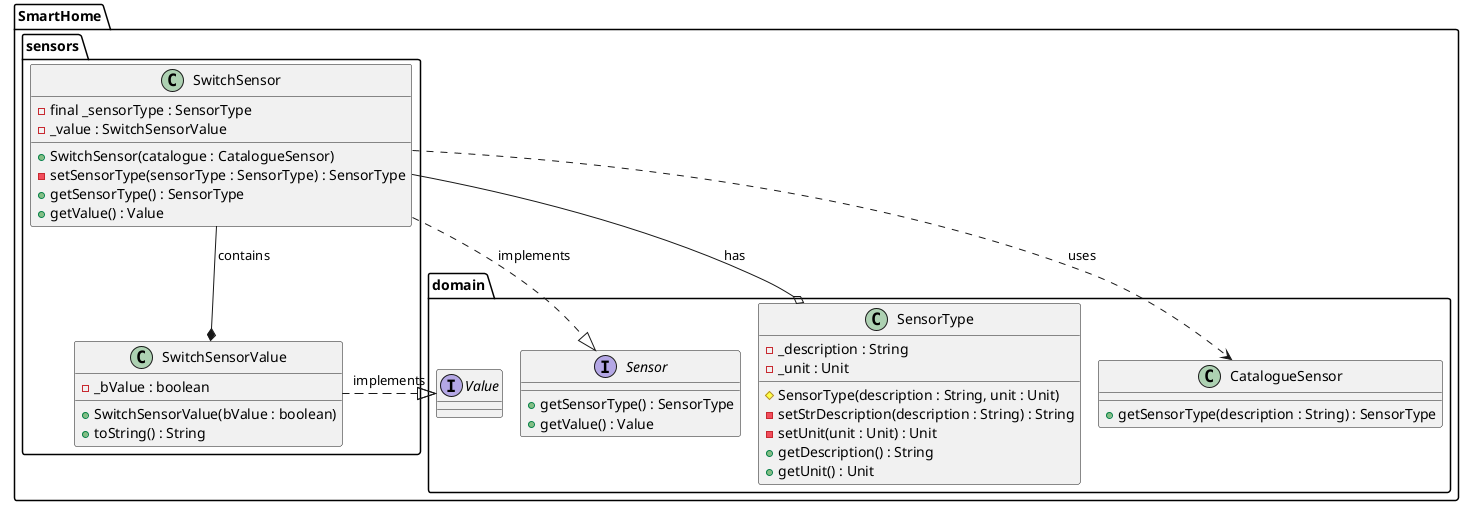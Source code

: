 @startuml
!pragma layout smetana

package SmartHome.sensors {

    class SwitchSensor {
        - final _sensorType : SensorType
        - _value : SwitchSensorValue
        + SwitchSensor(catalogue : CatalogueSensor)
        - setSensorType(sensorType : SensorType) : SensorType
        + getSensorType() : SensorType
        + getValue() : Value
    }

    class SwitchSensorValue implements SmartHome.domain.Value {
        - _bValue : boolean
        + SwitchSensorValue(bValue : boolean)
        + toString() : String
    }

}

package SmartHome.domain {

    interface Sensor {
        + getSensorType() : SensorType
        + getValue() : Value
    }

    class SensorType {
        - _description : String
        - _unit : Unit
        # SensorType(description : String, unit : Unit)
        - setStrDescription(description : String) : String
        - setUnit(unit : Unit) : Unit
        + getDescription() : String
        + getUnit() : Unit
    }

    interface Value {
    }

    class CatalogueSensor {
        + getSensorType(description : String) : SensorType
    }
}

SmartHome.sensors.SwitchSensor ..|> SmartHome.domain.Sensor : implements
SmartHome.sensors.SwitchSensor --o SmartHome.domain.SensorType : has
SmartHome.sensors.SwitchSensor --* SmartHome.sensors.SwitchSensorValue : contains
SmartHome.sensors.SwitchSensor ..> SmartHome.domain.CatalogueSensor : uses
SmartHome.sensors.SwitchSensorValue ..|> SmartHome.domain.Value : implements
@enduml